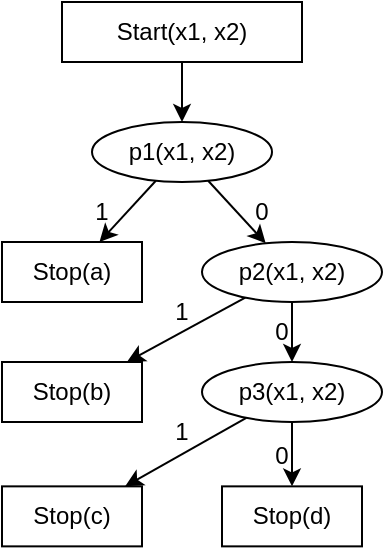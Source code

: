 <mxfile version="15.5.4" type="device"><diagram id="-UK28mqGMtvThzV_xgsl" name="Page-1"><mxGraphModel dx="732" dy="702" grid="1" gridSize="10" guides="1" tooltips="1" connect="1" arrows="1" fold="1" page="1" pageScale="1" pageWidth="850" pageHeight="1100" math="0" shadow="0"><root><mxCell id="0"/><mxCell id="1" parent="0"/><mxCell id="f4X_542qzXJ8YHwZum6N-1" value="Start(x1, x2)" style="rounded=0;whiteSpace=wrap;html=1;" vertex="1" parent="1"><mxGeometry x="40" y="40" width="120" height="30" as="geometry"/></mxCell><mxCell id="f4X_542qzXJ8YHwZum6N-2" value="p1(x1, x2)" style="ellipse;whiteSpace=wrap;html=1;" vertex="1" parent="1"><mxGeometry x="55" y="100" width="90" height="30" as="geometry"/></mxCell><mxCell id="f4X_542qzXJ8YHwZum6N-3" value="" style="endArrow=classic;html=1;rounded=0;" edge="1" parent="1" source="f4X_542qzXJ8YHwZum6N-1" target="f4X_542qzXJ8YHwZum6N-2"><mxGeometry width="50" height="50" relative="1" as="geometry"><mxPoint x="300" y="360" as="sourcePoint"/><mxPoint x="350" y="310" as="targetPoint"/></mxGeometry></mxCell><mxCell id="f4X_542qzXJ8YHwZum6N-4" value="Stop(a)" style="rounded=0;whiteSpace=wrap;html=1;" vertex="1" parent="1"><mxGeometry x="10" y="160" width="70" height="30" as="geometry"/></mxCell><mxCell id="f4X_542qzXJ8YHwZum6N-6" value="" style="endArrow=classic;html=1;rounded=0;" edge="1" parent="1" source="f4X_542qzXJ8YHwZum6N-2" target="f4X_542qzXJ8YHwZum6N-4"><mxGeometry width="50" height="50" relative="1" as="geometry"><mxPoint x="90" y="110" as="sourcePoint"/><mxPoint x="110" y="110" as="targetPoint"/></mxGeometry></mxCell><mxCell id="f4X_542qzXJ8YHwZum6N-7" value="" style="endArrow=classic;html=1;rounded=0;" edge="1" parent="1" source="f4X_542qzXJ8YHwZum6N-2" target="f4X_542qzXJ8YHwZum6N-10"><mxGeometry width="50" height="50" relative="1" as="geometry"><mxPoint x="120" y="90" as="sourcePoint"/><mxPoint x="148.75" y="160" as="targetPoint"/></mxGeometry></mxCell><mxCell id="f4X_542qzXJ8YHwZum6N-8" value="Stop(b)" style="rounded=0;whiteSpace=wrap;html=1;" vertex="1" parent="1"><mxGeometry x="10" y="220" width="70" height="30" as="geometry"/></mxCell><mxCell id="f4X_542qzXJ8YHwZum6N-9" value="" style="endArrow=classic;html=1;rounded=0;" edge="1" parent="1" source="f4X_542qzXJ8YHwZum6N-10" target="f4X_542qzXJ8YHwZum6N-8"><mxGeometry width="50" height="50" relative="1" as="geometry"><mxPoint x="75" y="240" as="sourcePoint"/><mxPoint x="68.75" y="220" as="targetPoint"/></mxGeometry></mxCell><mxCell id="f4X_542qzXJ8YHwZum6N-10" value="p2(x1, x2)" style="ellipse;whiteSpace=wrap;html=1;" vertex="1" parent="1"><mxGeometry x="110" y="160" width="90" height="30" as="geometry"/></mxCell><mxCell id="f4X_542qzXJ8YHwZum6N-11" value="p3(x1, x2)" style="ellipse;whiteSpace=wrap;html=1;" vertex="1" parent="1"><mxGeometry x="110" y="220" width="90" height="30" as="geometry"/></mxCell><mxCell id="f4X_542qzXJ8YHwZum6N-12" value="Stop(c)" style="rounded=0;whiteSpace=wrap;html=1;" vertex="1" parent="1"><mxGeometry x="10" y="282.18" width="70" height="30" as="geometry"/></mxCell><mxCell id="f4X_542qzXJ8YHwZum6N-13" value="" style="endArrow=classic;html=1;rounded=0;startArrow=none;" edge="1" parent="1" target="f4X_542qzXJ8YHwZum6N-12" source="f4X_542qzXJ8YHwZum6N-11"><mxGeometry width="50" height="50" relative="1" as="geometry"><mxPoint x="131.639" y="250.0" as="sourcePoint"/><mxPoint x="68.75" y="282.18" as="targetPoint"/></mxGeometry></mxCell><mxCell id="f4X_542qzXJ8YHwZum6N-14" value="Stop(d)" style="rounded=0;whiteSpace=wrap;html=1;" vertex="1" parent="1"><mxGeometry x="120" y="282.18" width="70" height="30" as="geometry"/></mxCell><mxCell id="f4X_542qzXJ8YHwZum6N-15" value="" style="endArrow=classic;html=1;rounded=0;startArrow=none;" edge="1" parent="1" source="f4X_542qzXJ8YHwZum6N-10" target="f4X_542qzXJ8YHwZum6N-11"><mxGeometry width="50" height="50" relative="1" as="geometry"><mxPoint x="123.077" y="139.353" as="sourcePoint"/><mxPoint x="151.85" y="170.655" as="targetPoint"/></mxGeometry></mxCell><mxCell id="f4X_542qzXJ8YHwZum6N-16" value="" style="endArrow=classic;html=1;rounded=0;" edge="1" parent="1" source="f4X_542qzXJ8YHwZum6N-11" target="f4X_542qzXJ8YHwZum6N-14"><mxGeometry width="50" height="50" relative="1" as="geometry"><mxPoint x="133.077" y="149.353" as="sourcePoint"/><mxPoint x="161.85" y="180.655" as="targetPoint"/></mxGeometry></mxCell><mxCell id="f4X_542qzXJ8YHwZum6N-17" value="1" style="text;html=1;strokeColor=none;fillColor=none;align=center;verticalAlign=middle;whiteSpace=wrap;rounded=0;" vertex="1" parent="1"><mxGeometry x="30" y="130" width="60" height="30" as="geometry"/></mxCell><mxCell id="f4X_542qzXJ8YHwZum6N-18" value="1" style="text;html=1;strokeColor=none;fillColor=none;align=center;verticalAlign=middle;whiteSpace=wrap;rounded=0;" vertex="1" parent="1"><mxGeometry x="70" y="180" width="60" height="30" as="geometry"/></mxCell><mxCell id="f4X_542qzXJ8YHwZum6N-19" value="1" style="text;html=1;strokeColor=none;fillColor=none;align=center;verticalAlign=middle;whiteSpace=wrap;rounded=0;" vertex="1" parent="1"><mxGeometry x="70" y="240" width="60" height="30" as="geometry"/></mxCell><mxCell id="f4X_542qzXJ8YHwZum6N-21" value="0" style="text;html=1;strokeColor=none;fillColor=none;align=center;verticalAlign=middle;whiteSpace=wrap;rounded=0;" vertex="1" parent="1"><mxGeometry x="110" y="130" width="60" height="30" as="geometry"/></mxCell><mxCell id="f4X_542qzXJ8YHwZum6N-22" value="0" style="text;html=1;strokeColor=none;fillColor=none;align=center;verticalAlign=middle;whiteSpace=wrap;rounded=0;" vertex="1" parent="1"><mxGeometry x="120" y="190" width="60" height="30" as="geometry"/></mxCell><mxCell id="f4X_542qzXJ8YHwZum6N-24" value="0" style="text;html=1;strokeColor=none;fillColor=none;align=center;verticalAlign=middle;whiteSpace=wrap;rounded=0;" vertex="1" parent="1"><mxGeometry x="120" y="252.18" width="60" height="30" as="geometry"/></mxCell></root></mxGraphModel></diagram></mxfile>